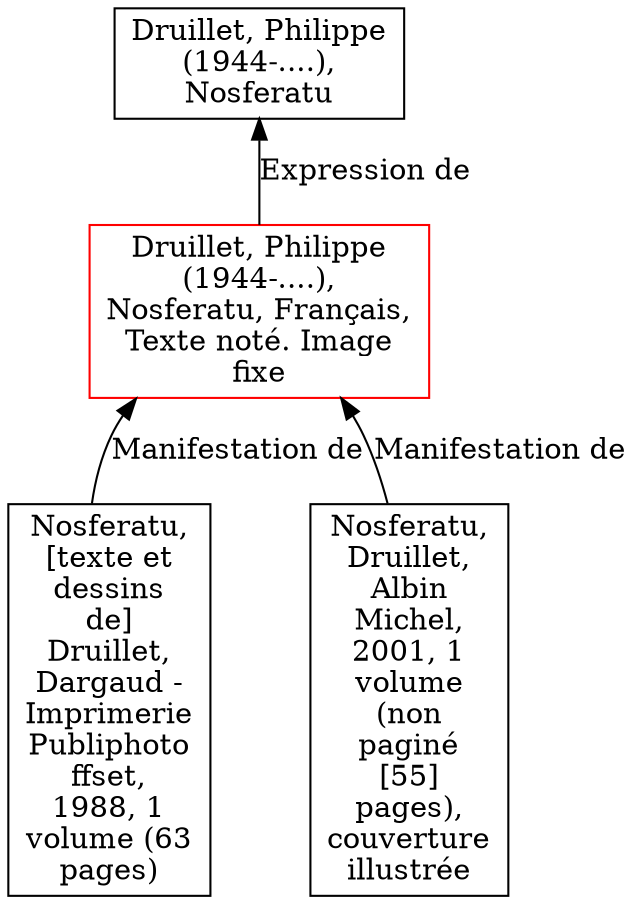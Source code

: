 // Notice UMLRM0100
digraph UMLRM0100 {
	node [align=left shape=rect]
	size="20,20"
	rankdir=BT
	UMLRM0100 [label="Druillet, Philippe
(1944-....),
Nosferatu, Français,
Texte noté. Image
fixe" color=red]
	UMLRM0099 [label="Druillet, Philippe
(1944-....),
Nosferatu"]
	UMLRM0100 -> UMLRM0099 [label="Expression de"]
	UMLRM0101 [label="Nosferatu,
[texte et
dessins
de]
Druillet,
Dargaud -
Imprimerie
Publiphoto
ffset,
1988, 1
volume (63
pages)"]
	UMLRM0101 -> UMLRM0100 [label="Manifestation de"]
	UMLRM0104 [label="Nosferatu,
Druillet,
Albin
Michel,
2001, 1
volume
(non
paginé
[55]
pages),
couverture
illustrée"]
	UMLRM0104 -> UMLRM0100 [label="Manifestation de"]
}
